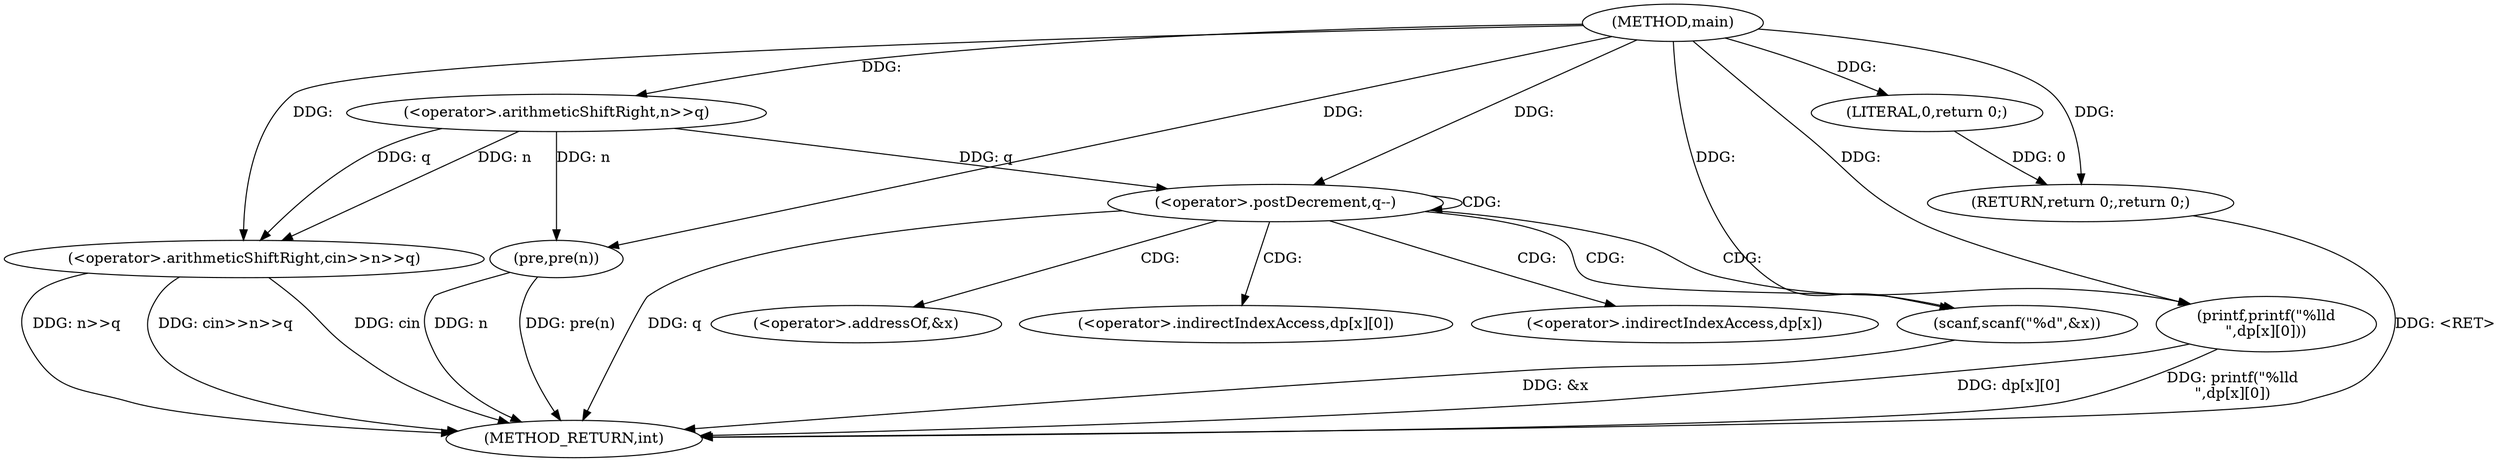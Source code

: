 digraph "main" {  
"1000361" [label = "(METHOD,main)" ]
"1000388" [label = "(METHOD_RETURN,int)" ]
"1000363" [label = "(<operator>.arithmeticShiftRight,cin>>n>>q)" ]
"1000368" [label = "(pre,pre(n))" ]
"1000386" [label = "(RETURN,return 0;,return 0;)" ]
"1000372" [label = "(<operator>.postDecrement,q--)" ]
"1000387" [label = "(LITERAL,0,return 0;)" ]
"1000365" [label = "(<operator>.arithmeticShiftRight,n>>q)" ]
"1000375" [label = "(scanf,scanf(\"%d\",&x))" ]
"1000379" [label = "(printf,printf(\"%lld\n\",dp[x][0]))" ]
"1000377" [label = "(<operator>.addressOf,&x)" ]
"1000381" [label = "(<operator>.indirectIndexAccess,dp[x][0])" ]
"1000382" [label = "(<operator>.indirectIndexAccess,dp[x])" ]
  "1000386" -> "1000388"  [ label = "DDG: <RET>"] 
  "1000363" -> "1000388"  [ label = "DDG: n>>q"] 
  "1000363" -> "1000388"  [ label = "DDG: cin>>n>>q"] 
  "1000368" -> "1000388"  [ label = "DDG: n"] 
  "1000368" -> "1000388"  [ label = "DDG: pre(n)"] 
  "1000372" -> "1000388"  [ label = "DDG: q"] 
  "1000375" -> "1000388"  [ label = "DDG: &x"] 
  "1000379" -> "1000388"  [ label = "DDG: dp[x][0]"] 
  "1000379" -> "1000388"  [ label = "DDG: printf(\"%lld\n\",dp[x][0])"] 
  "1000363" -> "1000388"  [ label = "DDG: cin"] 
  "1000387" -> "1000386"  [ label = "DDG: 0"] 
  "1000361" -> "1000386"  [ label = "DDG: "] 
  "1000361" -> "1000363"  [ label = "DDG: "] 
  "1000365" -> "1000363"  [ label = "DDG: q"] 
  "1000365" -> "1000363"  [ label = "DDG: n"] 
  "1000365" -> "1000368"  [ label = "DDG: n"] 
  "1000361" -> "1000368"  [ label = "DDG: "] 
  "1000361" -> "1000387"  [ label = "DDG: "] 
  "1000361" -> "1000365"  [ label = "DDG: "] 
  "1000365" -> "1000372"  [ label = "DDG: q"] 
  "1000361" -> "1000372"  [ label = "DDG: "] 
  "1000361" -> "1000375"  [ label = "DDG: "] 
  "1000361" -> "1000379"  [ label = "DDG: "] 
  "1000372" -> "1000372"  [ label = "CDG: "] 
  "1000372" -> "1000377"  [ label = "CDG: "] 
  "1000372" -> "1000381"  [ label = "CDG: "] 
  "1000372" -> "1000375"  [ label = "CDG: "] 
  "1000372" -> "1000382"  [ label = "CDG: "] 
  "1000372" -> "1000379"  [ label = "CDG: "] 
}
